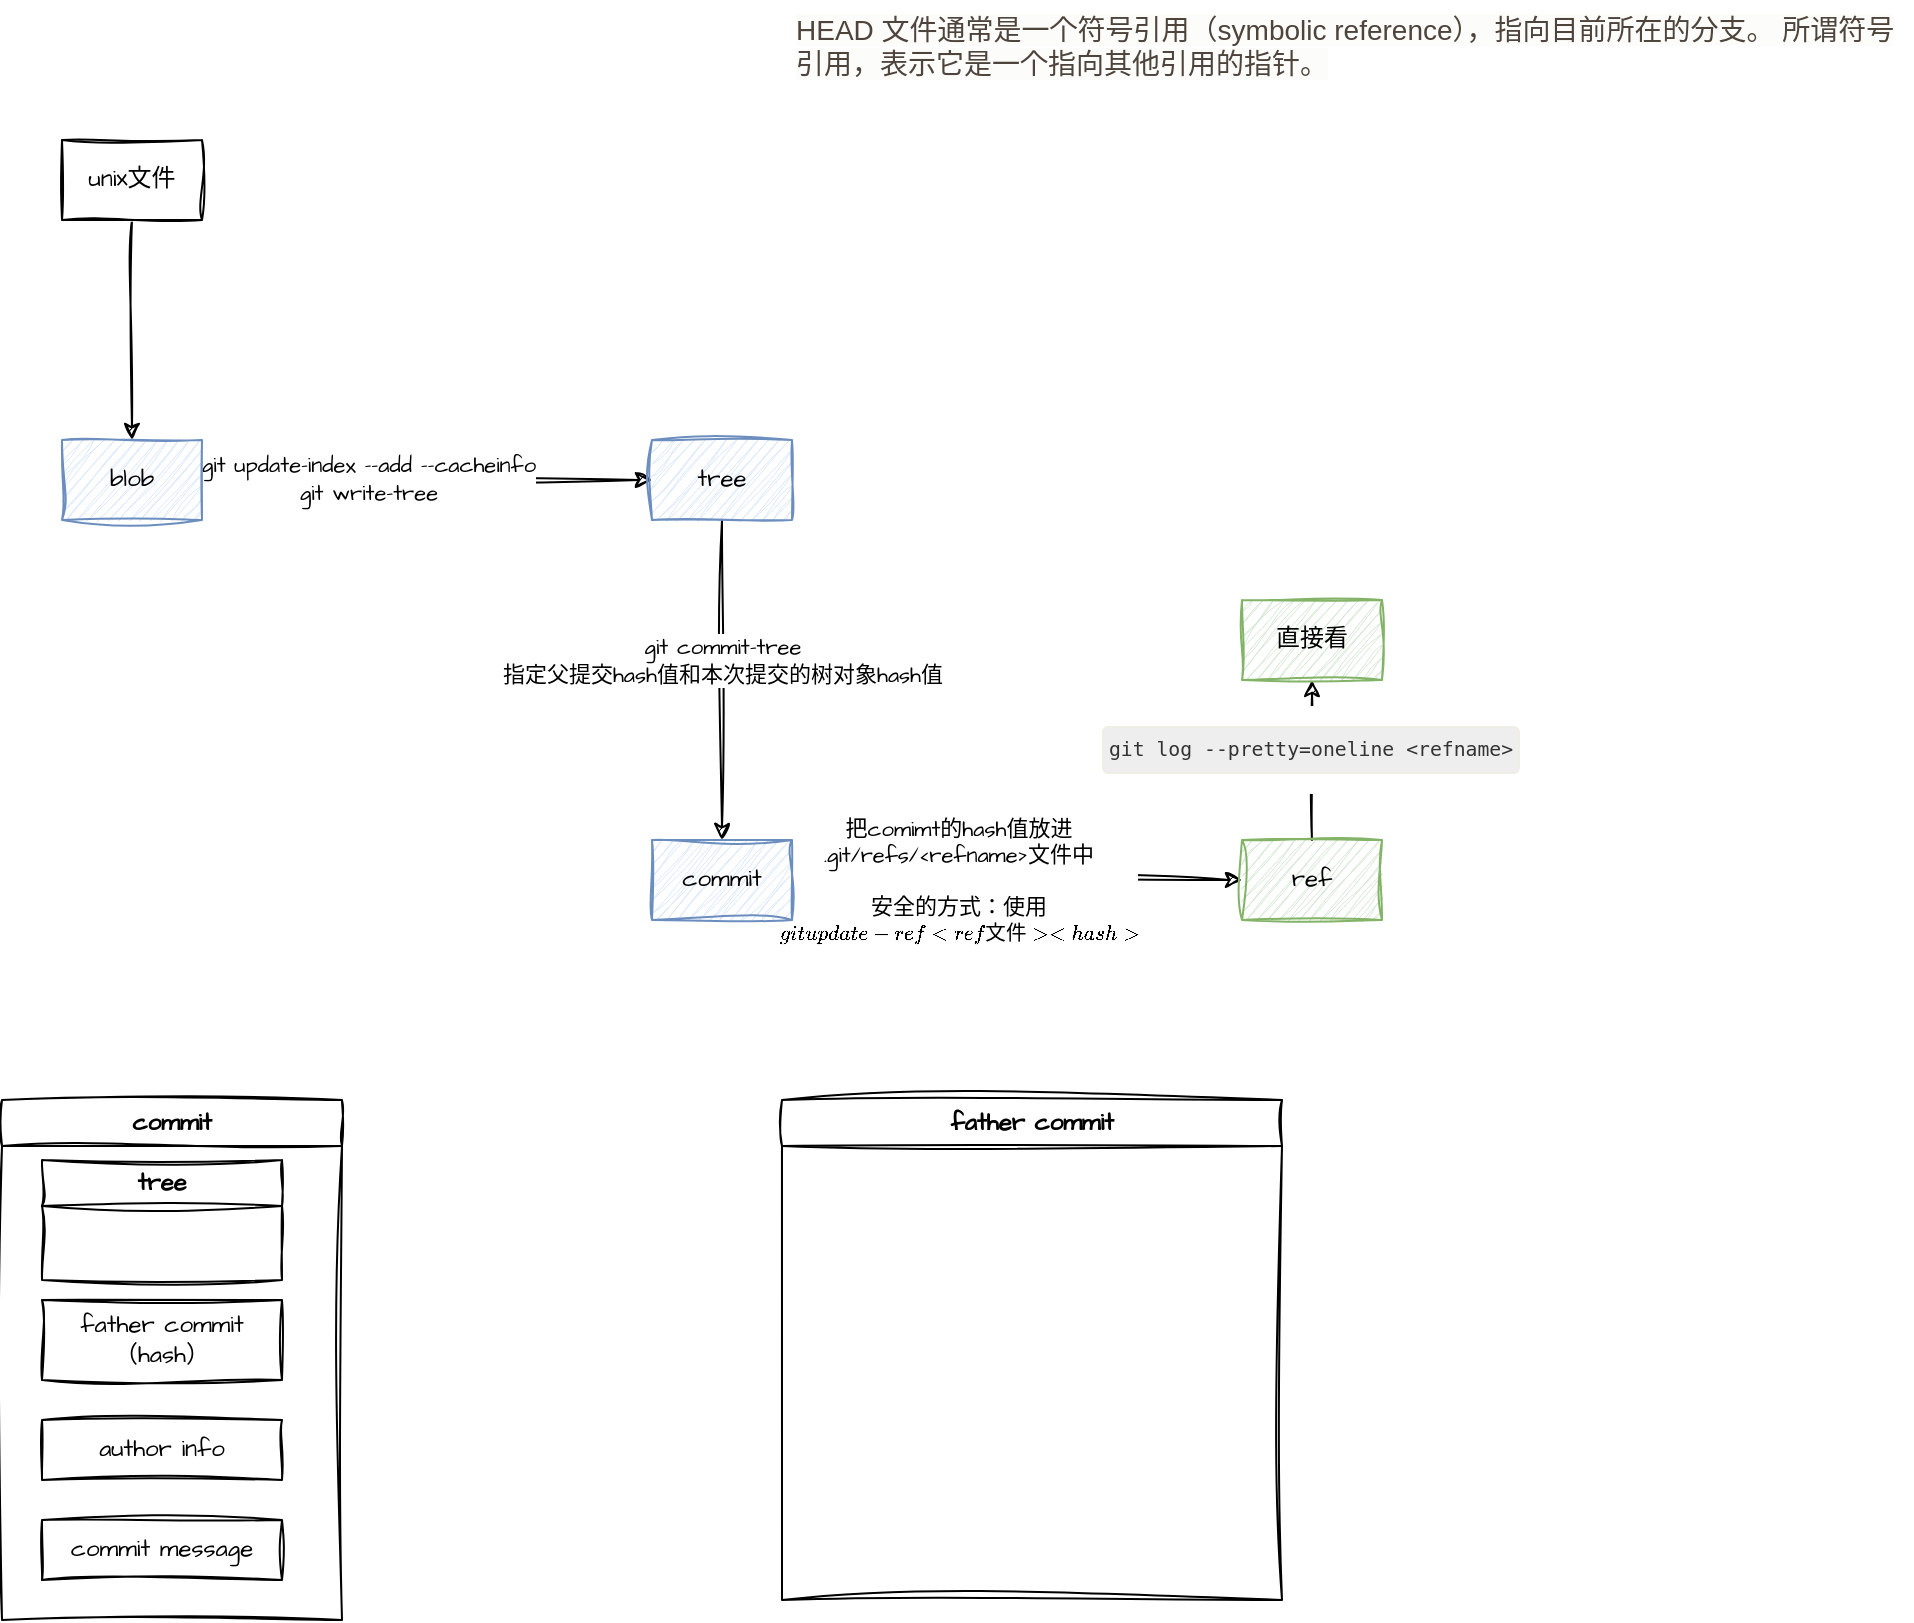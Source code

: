 <mxfile version="25.0.3">
  <diagram name="Page-1" id="VUISwlMJgBCTyI_4sheL">
    <mxGraphModel dx="461" dy="1478" grid="1" gridSize="10" guides="1" tooltips="1" connect="1" arrows="1" fold="1" page="1" pageScale="1" pageWidth="850" pageHeight="1100" math="0" shadow="0">
      <root>
        <mxCell id="0" />
        <mxCell id="1" parent="0" />
        <mxCell id="pXlkx7gUOqcdNYl49wRo-6" value="" style="edgeStyle=orthogonalEdgeStyle;rounded=0;sketch=1;hachureGap=4;jiggle=2;curveFitting=1;orthogonalLoop=1;jettySize=auto;html=1;fontFamily=Architects Daughter;fontSource=https%3A%2F%2Ffonts.googleapis.com%2Fcss%3Ffamily%3DArchitects%2BDaughter;" edge="1" parent="1" source="pXlkx7gUOqcdNYl49wRo-1" target="pXlkx7gUOqcdNYl49wRo-5">
          <mxGeometry relative="1" as="geometry" />
        </mxCell>
        <mxCell id="pXlkx7gUOqcdNYl49wRo-1" value="unix文件" style="rounded=0;whiteSpace=wrap;html=1;sketch=1;hachureGap=4;jiggle=2;curveFitting=1;fontFamily=Architects Daughter;fontSource=https%3A%2F%2Ffonts.googleapis.com%2Fcss%3Ffamily%3DArchitects%2BDaughter;" vertex="1" parent="1">
          <mxGeometry x="130" y="-870" width="70" height="40" as="geometry" />
        </mxCell>
        <mxCell id="pXlkx7gUOqcdNYl49wRo-8" value="" style="edgeStyle=orthogonalEdgeStyle;rounded=0;sketch=1;hachureGap=4;jiggle=2;curveFitting=1;orthogonalLoop=1;jettySize=auto;html=1;fontFamily=Architects Daughter;fontSource=https%3A%2F%2Ffonts.googleapis.com%2Fcss%3Ffamily%3DArchitects%2BDaughter;" edge="1" parent="1" source="pXlkx7gUOqcdNYl49wRo-5" target="pXlkx7gUOqcdNYl49wRo-7">
          <mxGeometry relative="1" as="geometry" />
        </mxCell>
        <mxCell id="pXlkx7gUOqcdNYl49wRo-12" value="&lt;div&gt;git update-index --add --cacheinfo&lt;/div&gt;git write-tree" style="edgeLabel;html=1;align=center;verticalAlign=middle;resizable=0;points=[];sketch=1;hachureGap=4;jiggle=2;curveFitting=1;fontFamily=Architects Daughter;fontSource=https%3A%2F%2Ffonts.googleapis.com%2Fcss%3Ffamily%3DArchitects%2BDaughter;" vertex="1" connectable="0" parent="pXlkx7gUOqcdNYl49wRo-8">
          <mxGeometry x="-0.268" y="1" relative="1" as="geometry">
            <mxPoint as="offset" />
          </mxGeometry>
        </mxCell>
        <mxCell id="pXlkx7gUOqcdNYl49wRo-5" value="blob" style="rounded=0;whiteSpace=wrap;html=1;sketch=1;hachureGap=4;jiggle=2;curveFitting=1;fontFamily=Architects Daughter;fontSource=https%3A%2F%2Ffonts.googleapis.com%2Fcss%3Ffamily%3DArchitects%2BDaughter;fillColor=#dae8fc;strokeColor=#6c8ebf;" vertex="1" parent="1">
          <mxGeometry x="130" y="-720" width="70" height="40" as="geometry" />
        </mxCell>
        <mxCell id="pXlkx7gUOqcdNYl49wRo-10" value="" style="edgeStyle=orthogonalEdgeStyle;rounded=0;sketch=1;hachureGap=4;jiggle=2;curveFitting=1;orthogonalLoop=1;jettySize=auto;html=1;fontFamily=Architects Daughter;fontSource=https%3A%2F%2Ffonts.googleapis.com%2Fcss%3Ffamily%3DArchitects%2BDaughter;" edge="1" parent="1" source="pXlkx7gUOqcdNYl49wRo-7" target="pXlkx7gUOqcdNYl49wRo-9">
          <mxGeometry relative="1" as="geometry" />
        </mxCell>
        <mxCell id="pXlkx7gUOqcdNYl49wRo-11" value="git commit-tree&lt;div&gt;指定父提交hash值和本次提交的树对象hash值&lt;/div&gt;" style="edgeLabel;html=1;align=center;verticalAlign=middle;resizable=0;points=[];sketch=1;hachureGap=4;jiggle=2;curveFitting=1;fontFamily=Architects Daughter;fontSource=https%3A%2F%2Ffonts.googleapis.com%2Fcss%3Ffamily%3DArchitects%2BDaughter;" vertex="1" connectable="0" parent="pXlkx7gUOqcdNYl49wRo-10">
          <mxGeometry x="-0.129" relative="1" as="geometry">
            <mxPoint as="offset" />
          </mxGeometry>
        </mxCell>
        <mxCell id="pXlkx7gUOqcdNYl49wRo-7" value="tree" style="rounded=0;whiteSpace=wrap;html=1;sketch=1;hachureGap=4;jiggle=2;curveFitting=1;fontFamily=Architects Daughter;fontSource=https%3A%2F%2Ffonts.googleapis.com%2Fcss%3Ffamily%3DArchitects%2BDaughter;fillColor=#dae8fc;strokeColor=#6c8ebf;" vertex="1" parent="1">
          <mxGeometry x="425" y="-720" width="70" height="40" as="geometry" />
        </mxCell>
        <mxCell id="pXlkx7gUOqcdNYl49wRo-14" value="" style="edgeStyle=orthogonalEdgeStyle;rounded=0;sketch=1;hachureGap=4;jiggle=2;curveFitting=1;orthogonalLoop=1;jettySize=auto;html=1;fontFamily=Architects Daughter;fontSource=https%3A%2F%2Ffonts.googleapis.com%2Fcss%3Ffamily%3DArchitects%2BDaughter;" edge="1" parent="1" source="pXlkx7gUOqcdNYl49wRo-9" target="pXlkx7gUOqcdNYl49wRo-13">
          <mxGeometry relative="1" as="geometry" />
        </mxCell>
        <mxCell id="pXlkx7gUOqcdNYl49wRo-15" value="把comimt的hash值放进&lt;div&gt;.git/refs/&amp;lt;refname&amp;gt;文件中&lt;/div&gt;&lt;div&gt;&lt;br&gt;&lt;/div&gt;&lt;div&gt;安全的方式：使用&lt;/div&gt;&lt;div&gt;`git update-ref &amp;lt;ref文件&amp;gt; &amp;lt;hash&amp;gt;`&lt;/div&gt;" style="edgeLabel;html=1;align=center;verticalAlign=middle;resizable=0;points=[];sketch=1;hachureGap=4;jiggle=2;curveFitting=1;fontFamily=Architects Daughter;fontSource=https%3A%2F%2Ffonts.googleapis.com%2Fcss%3Ffamily%3DArchitects%2BDaughter;" vertex="1" connectable="0" parent="pXlkx7gUOqcdNYl49wRo-14">
          <mxGeometry x="-0.266" relative="1" as="geometry">
            <mxPoint as="offset" />
          </mxGeometry>
        </mxCell>
        <mxCell id="pXlkx7gUOqcdNYl49wRo-9" value="commit" style="rounded=0;whiteSpace=wrap;html=1;sketch=1;hachureGap=4;jiggle=2;curveFitting=1;fontFamily=Architects Daughter;fontSource=https%3A%2F%2Ffonts.googleapis.com%2Fcss%3Ffamily%3DArchitects%2BDaughter;fillColor=#dae8fc;strokeColor=#6c8ebf;" vertex="1" parent="1">
          <mxGeometry x="425" y="-520" width="70" height="40" as="geometry" />
        </mxCell>
        <mxCell id="pXlkx7gUOqcdNYl49wRo-17" value="" style="edgeStyle=orthogonalEdgeStyle;rounded=0;sketch=1;hachureGap=4;jiggle=2;curveFitting=1;orthogonalLoop=1;jettySize=auto;html=1;fontFamily=Architects Daughter;fontSource=https%3A%2F%2Ffonts.googleapis.com%2Fcss%3Ffamily%3DArchitects%2BDaughter;" edge="1" parent="1" source="pXlkx7gUOqcdNYl49wRo-13" target="pXlkx7gUOqcdNYl49wRo-16">
          <mxGeometry relative="1" as="geometry" />
        </mxCell>
        <mxCell id="pXlkx7gUOqcdNYl49wRo-18" value="&lt;pre style=&quot;overflow: auto; font-size: 0.9em; background: rgb(238, 238, 238); border: 1px solid rgb(239, 238, 230); border-radius: 3px; color: rgb(51, 51, 51); font-variant-ligatures: none; line-height: 15.12px; margin-top: 10px; margin-bottom: 10px; padding: 2px; box-sizing: border-box; text-align: start;&quot; class=&quot;highlight&quot;&gt;&lt;code style=&quot;font-size: 1em; border-radius: 3px; display: inline; padding: 0px; margin-bottom: 1em; overflow: auto; line-height: 18px; background-image: initial; background-position: initial; background-size: initial; background-repeat: initial; background-attachment: initial; background-origin: initial; background-clip: initial; border: 0px; box-sizing: border-box;&quot; data-lang=&quot;console&quot; class=&quot;language-console&quot;&gt;git log --pretty=oneline &amp;lt;refname&amp;gt;&lt;/code&gt;&lt;/pre&gt;" style="edgeLabel;html=1;align=center;verticalAlign=middle;resizable=0;points=[];sketch=1;hachureGap=4;jiggle=2;curveFitting=1;fontFamily=Architects Daughter;fontSource=https%3A%2F%2Ffonts.googleapis.com%2Fcss%3Ffamily%3DArchitects%2BDaughter;" vertex="1" connectable="0" parent="pXlkx7gUOqcdNYl49wRo-17">
          <mxGeometry x="0.164" y="1" relative="1" as="geometry">
            <mxPoint as="offset" />
          </mxGeometry>
        </mxCell>
        <mxCell id="pXlkx7gUOqcdNYl49wRo-13" value="ref" style="rounded=0;whiteSpace=wrap;html=1;sketch=1;hachureGap=4;jiggle=2;curveFitting=1;fontFamily=Architects Daughter;fontSource=https%3A%2F%2Ffonts.googleapis.com%2Fcss%3Ffamily%3DArchitects%2BDaughter;fillColor=#d5e8d4;strokeColor=#82b366;" vertex="1" parent="1">
          <mxGeometry x="720" y="-520" width="70" height="40" as="geometry" />
        </mxCell>
        <mxCell id="pXlkx7gUOqcdNYl49wRo-16" value="直接看" style="rounded=0;whiteSpace=wrap;html=1;sketch=1;hachureGap=4;jiggle=2;curveFitting=1;fontFamily=Architects Daughter;fontSource=https%3A%2F%2Ffonts.googleapis.com%2Fcss%3Ffamily%3DArchitects%2BDaughter;fillColor=#d5e8d4;strokeColor=#82b366;" vertex="1" parent="1">
          <mxGeometry x="720" y="-640" width="70" height="40" as="geometry" />
        </mxCell>
        <mxCell id="pXlkx7gUOqcdNYl49wRo-19" value="&lt;span style=&quot;color: rgb(78, 68, 60); font-family: sans-serif; font-size: 14px; font-style: normal; font-variant-ligatures: normal; font-variant-caps: normal; font-weight: 400; letter-spacing: normal; orphans: 2; text-align: start; text-indent: 0px; text-transform: none; widows: 2; word-spacing: 0px; -webkit-text-stroke-width: 0px; white-space: normal; background-color: rgb(252, 252, 250); text-decoration-thickness: initial; text-decoration-style: initial; text-decoration-color: initial; display: inline !important; float: none;&quot;&gt;HEAD 文件通常是一个符号引用（symbolic reference），指向目前所在的分支。 所谓符号引用，表示它是一个指向其他引用的指针。&lt;/span&gt;" style="text;whiteSpace=wrap;html=1;fontFamily=Architects Daughter;fontSource=https%3A%2F%2Ffonts.googleapis.com%2Fcss%3Ffamily%3DArchitects%2BDaughter;" vertex="1" parent="1">
          <mxGeometry x="495" y="-940" width="560" height="60" as="geometry" />
        </mxCell>
        <mxCell id="pXlkx7gUOqcdNYl49wRo-21" value="commit" style="swimlane;whiteSpace=wrap;html=1;sketch=1;hachureGap=4;jiggle=2;curveFitting=1;fontFamily=Architects Daughter;fontSource=https%3A%2F%2Ffonts.googleapis.com%2Fcss%3Ffamily%3DArchitects%2BDaughter;" vertex="1" parent="1">
          <mxGeometry x="100" y="-390" width="170" height="260" as="geometry">
            <mxRectangle x="100" y="-390" width="140" height="30" as="alternateBounds" />
          </mxGeometry>
        </mxCell>
        <mxCell id="pXlkx7gUOqcdNYl49wRo-22" value="tree" style="swimlane;whiteSpace=wrap;html=1;sketch=1;hachureGap=4;jiggle=2;curveFitting=1;fontFamily=Architects Daughter;fontSource=https%3A%2F%2Ffonts.googleapis.com%2Fcss%3Ffamily%3DArchitects%2BDaughter;" vertex="1" parent="pXlkx7gUOqcdNYl49wRo-21">
          <mxGeometry x="20" y="30" width="120" height="60" as="geometry" />
        </mxCell>
        <mxCell id="pXlkx7gUOqcdNYl49wRo-26" value="father commit&lt;div&gt;（hash）&lt;/div&gt;" style="rounded=0;whiteSpace=wrap;html=1;sketch=1;hachureGap=4;jiggle=2;curveFitting=1;fontFamily=Architects Daughter;fontSource=https%3A%2F%2Ffonts.googleapis.com%2Fcss%3Ffamily%3DArchitects%2BDaughter;" vertex="1" parent="pXlkx7gUOqcdNYl49wRo-21">
          <mxGeometry x="20" y="100" width="120" height="40" as="geometry" />
        </mxCell>
        <mxCell id="pXlkx7gUOqcdNYl49wRo-28" value="author info" style="rounded=0;whiteSpace=wrap;html=1;sketch=1;hachureGap=4;jiggle=2;curveFitting=1;fontFamily=Architects Daughter;fontSource=https%3A%2F%2Ffonts.googleapis.com%2Fcss%3Ffamily%3DArchitects%2BDaughter;" vertex="1" parent="pXlkx7gUOqcdNYl49wRo-21">
          <mxGeometry x="20" y="160" width="120" height="30" as="geometry" />
        </mxCell>
        <mxCell id="pXlkx7gUOqcdNYl49wRo-37" value="commit message" style="rounded=0;whiteSpace=wrap;html=1;sketch=1;hachureGap=4;jiggle=2;curveFitting=1;fontFamily=Architects Daughter;fontSource=https%3A%2F%2Ffonts.googleapis.com%2Fcss%3Ffamily%3DArchitects%2BDaughter;" vertex="1" parent="pXlkx7gUOqcdNYl49wRo-21">
          <mxGeometry x="20" y="210" width="120" height="30" as="geometry" />
        </mxCell>
        <mxCell id="pXlkx7gUOqcdNYl49wRo-24" value="father commit" style="swimlane;whiteSpace=wrap;html=1;sketch=1;hachureGap=4;jiggle=2;curveFitting=1;fontFamily=Architects Daughter;fontSource=https%3A%2F%2Ffonts.googleapis.com%2Fcss%3Ffamily%3DArchitects%2BDaughter;" vertex="1" parent="1">
          <mxGeometry x="490" y="-390" width="250" height="250" as="geometry" />
        </mxCell>
      </root>
    </mxGraphModel>
  </diagram>
</mxfile>
